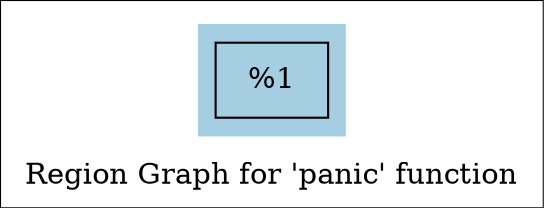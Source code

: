digraph "Region Graph for 'panic' function" {
	label="Region Graph for 'panic' function";

	Node0x1209c70 [shape=record,label="{%1}"];
	colorscheme = "paired12"
        subgraph cluster_0x139ee90 {
          label = "";
          style = filled;
          color = 1
          Node0x1209c70;
        }
}
